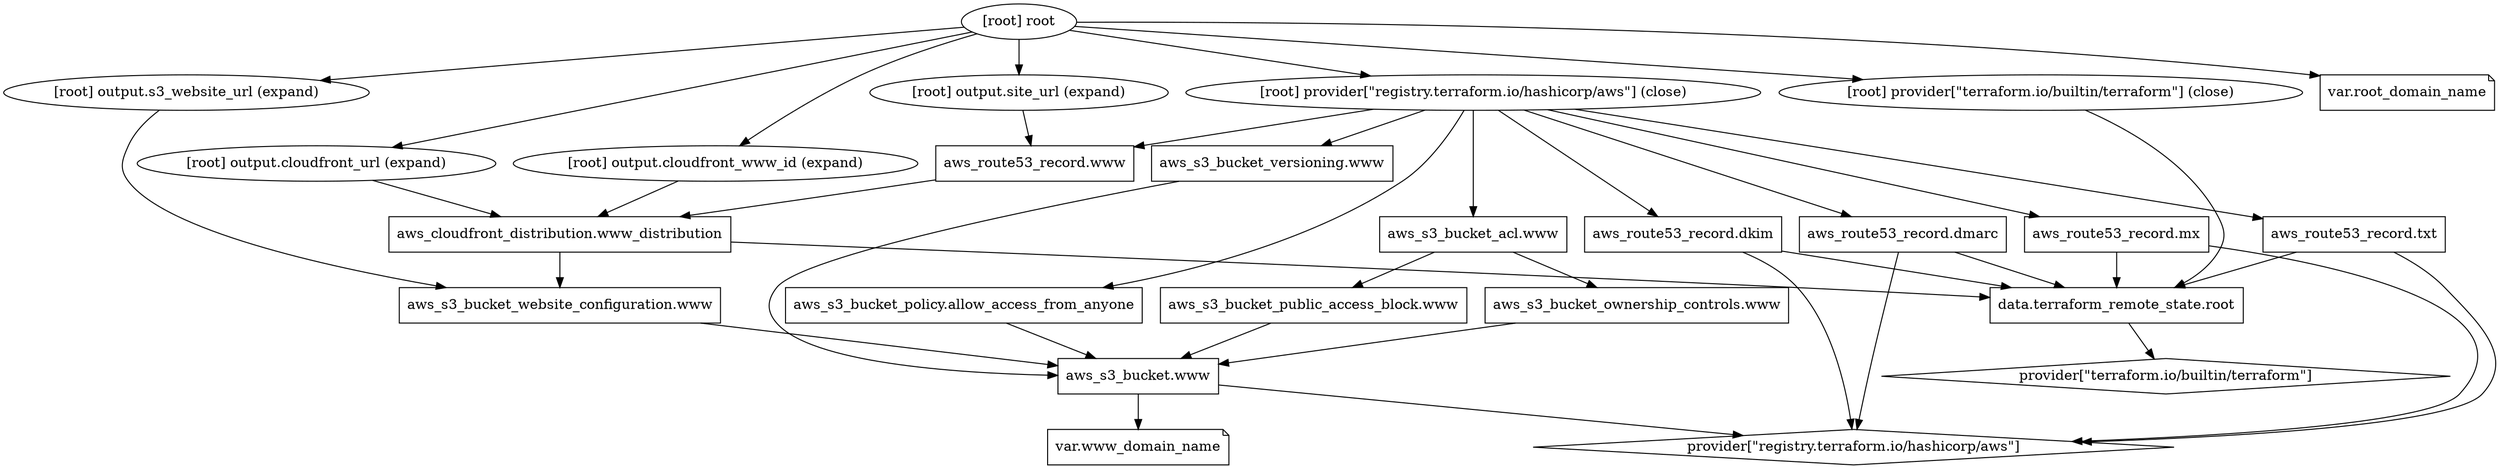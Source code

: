 digraph {
	compound = "true"
	newrank = "true"
	subgraph "root" {
		"[root] aws_cloudfront_distribution.www_distribution (expand)" [label = "aws_cloudfront_distribution.www_distribution", shape = "box"]
		"[root] aws_route53_record.dkim (expand)" [label = "aws_route53_record.dkim", shape = "box"]
		"[root] aws_route53_record.dmarc (expand)" [label = "aws_route53_record.dmarc", shape = "box"]
		"[root] aws_route53_record.mx (expand)" [label = "aws_route53_record.mx", shape = "box"]
		"[root] aws_route53_record.txt (expand)" [label = "aws_route53_record.txt", shape = "box"]
		"[root] aws_route53_record.www (expand)" [label = "aws_route53_record.www", shape = "box"]
		"[root] aws_s3_bucket.www (expand)" [label = "aws_s3_bucket.www", shape = "box"]
		"[root] aws_s3_bucket_acl.www (expand)" [label = "aws_s3_bucket_acl.www", shape = "box"]
		"[root] aws_s3_bucket_ownership_controls.www (expand)" [label = "aws_s3_bucket_ownership_controls.www", shape = "box"]
		"[root] aws_s3_bucket_policy.allow_access_from_anyone (expand)" [label = "aws_s3_bucket_policy.allow_access_from_anyone", shape = "box"]
		"[root] aws_s3_bucket_public_access_block.www (expand)" [label = "aws_s3_bucket_public_access_block.www", shape = "box"]
		"[root] aws_s3_bucket_versioning.www (expand)" [label = "aws_s3_bucket_versioning.www", shape = "box"]
		"[root] aws_s3_bucket_website_configuration.www (expand)" [label = "aws_s3_bucket_website_configuration.www", shape = "box"]
		"[root] data.terraform_remote_state.root (expand)" [label = "data.terraform_remote_state.root", shape = "box"]
		"[root] provider[\"registry.terraform.io/hashicorp/aws\"]" [label = "provider[\"registry.terraform.io/hashicorp/aws\"]", shape = "diamond"]
		"[root] provider[\"terraform.io/builtin/terraform\"]" [label = "provider[\"terraform.io/builtin/terraform\"]", shape = "diamond"]
		"[root] var.root_domain_name" [label = "var.root_domain_name", shape = "note"]
		"[root] var.www_domain_name" [label = "var.www_domain_name", shape = "note"]
		"[root] aws_cloudfront_distribution.www_distribution (expand)" -> "[root] aws_s3_bucket_website_configuration.www (expand)"
		"[root] aws_cloudfront_distribution.www_distribution (expand)" -> "[root] data.terraform_remote_state.root (expand)"
		"[root] aws_route53_record.dkim (expand)" -> "[root] data.terraform_remote_state.root (expand)"
		"[root] aws_route53_record.dkim (expand)" -> "[root] provider[\"registry.terraform.io/hashicorp/aws\"]"
		"[root] aws_route53_record.dmarc (expand)" -> "[root] data.terraform_remote_state.root (expand)"
		"[root] aws_route53_record.dmarc (expand)" -> "[root] provider[\"registry.terraform.io/hashicorp/aws\"]"
		"[root] aws_route53_record.mx (expand)" -> "[root] data.terraform_remote_state.root (expand)"
		"[root] aws_route53_record.mx (expand)" -> "[root] provider[\"registry.terraform.io/hashicorp/aws\"]"
		"[root] aws_route53_record.txt (expand)" -> "[root] data.terraform_remote_state.root (expand)"
		"[root] aws_route53_record.txt (expand)" -> "[root] provider[\"registry.terraform.io/hashicorp/aws\"]"
		"[root] aws_route53_record.www (expand)" -> "[root] aws_cloudfront_distribution.www_distribution (expand)"
		"[root] aws_s3_bucket.www (expand)" -> "[root] provider[\"registry.terraform.io/hashicorp/aws\"]"
		"[root] aws_s3_bucket.www (expand)" -> "[root] var.www_domain_name"
		"[root] aws_s3_bucket_acl.www (expand)" -> "[root] aws_s3_bucket_ownership_controls.www (expand)"
		"[root] aws_s3_bucket_acl.www (expand)" -> "[root] aws_s3_bucket_public_access_block.www (expand)"
		"[root] aws_s3_bucket_ownership_controls.www (expand)" -> "[root] aws_s3_bucket.www (expand)"
		"[root] aws_s3_bucket_policy.allow_access_from_anyone (expand)" -> "[root] aws_s3_bucket.www (expand)"
		"[root] aws_s3_bucket_public_access_block.www (expand)" -> "[root] aws_s3_bucket.www (expand)"
		"[root] aws_s3_bucket_versioning.www (expand)" -> "[root] aws_s3_bucket.www (expand)"
		"[root] aws_s3_bucket_website_configuration.www (expand)" -> "[root] aws_s3_bucket.www (expand)"
		"[root] data.terraform_remote_state.root (expand)" -> "[root] provider[\"terraform.io/builtin/terraform\"]"
		"[root] output.cloudfront_url (expand)" -> "[root] aws_cloudfront_distribution.www_distribution (expand)"
		"[root] output.cloudfront_www_id (expand)" -> "[root] aws_cloudfront_distribution.www_distribution (expand)"
		"[root] output.s3_website_url (expand)" -> "[root] aws_s3_bucket_website_configuration.www (expand)"
		"[root] output.site_url (expand)" -> "[root] aws_route53_record.www (expand)"
		"[root] provider[\"registry.terraform.io/hashicorp/aws\"] (close)" -> "[root] aws_route53_record.dkim (expand)"
		"[root] provider[\"registry.terraform.io/hashicorp/aws\"] (close)" -> "[root] aws_route53_record.dmarc (expand)"
		"[root] provider[\"registry.terraform.io/hashicorp/aws\"] (close)" -> "[root] aws_route53_record.mx (expand)"
		"[root] provider[\"registry.terraform.io/hashicorp/aws\"] (close)" -> "[root] aws_route53_record.txt (expand)"
		"[root] provider[\"registry.terraform.io/hashicorp/aws\"] (close)" -> "[root] aws_route53_record.www (expand)"
		"[root] provider[\"registry.terraform.io/hashicorp/aws\"] (close)" -> "[root] aws_s3_bucket_acl.www (expand)"
		"[root] provider[\"registry.terraform.io/hashicorp/aws\"] (close)" -> "[root] aws_s3_bucket_policy.allow_access_from_anyone (expand)"
		"[root] provider[\"registry.terraform.io/hashicorp/aws\"] (close)" -> "[root] aws_s3_bucket_versioning.www (expand)"
		"[root] provider[\"terraform.io/builtin/terraform\"] (close)" -> "[root] data.terraform_remote_state.root (expand)"
		"[root] root" -> "[root] output.cloudfront_url (expand)"
		"[root] root" -> "[root] output.cloudfront_www_id (expand)"
		"[root] root" -> "[root] output.s3_website_url (expand)"
		"[root] root" -> "[root] output.site_url (expand)"
		"[root] root" -> "[root] provider[\"registry.terraform.io/hashicorp/aws\"] (close)"
		"[root] root" -> "[root] provider[\"terraform.io/builtin/terraform\"] (close)"
		"[root] root" -> "[root] var.root_domain_name"
	}
}

